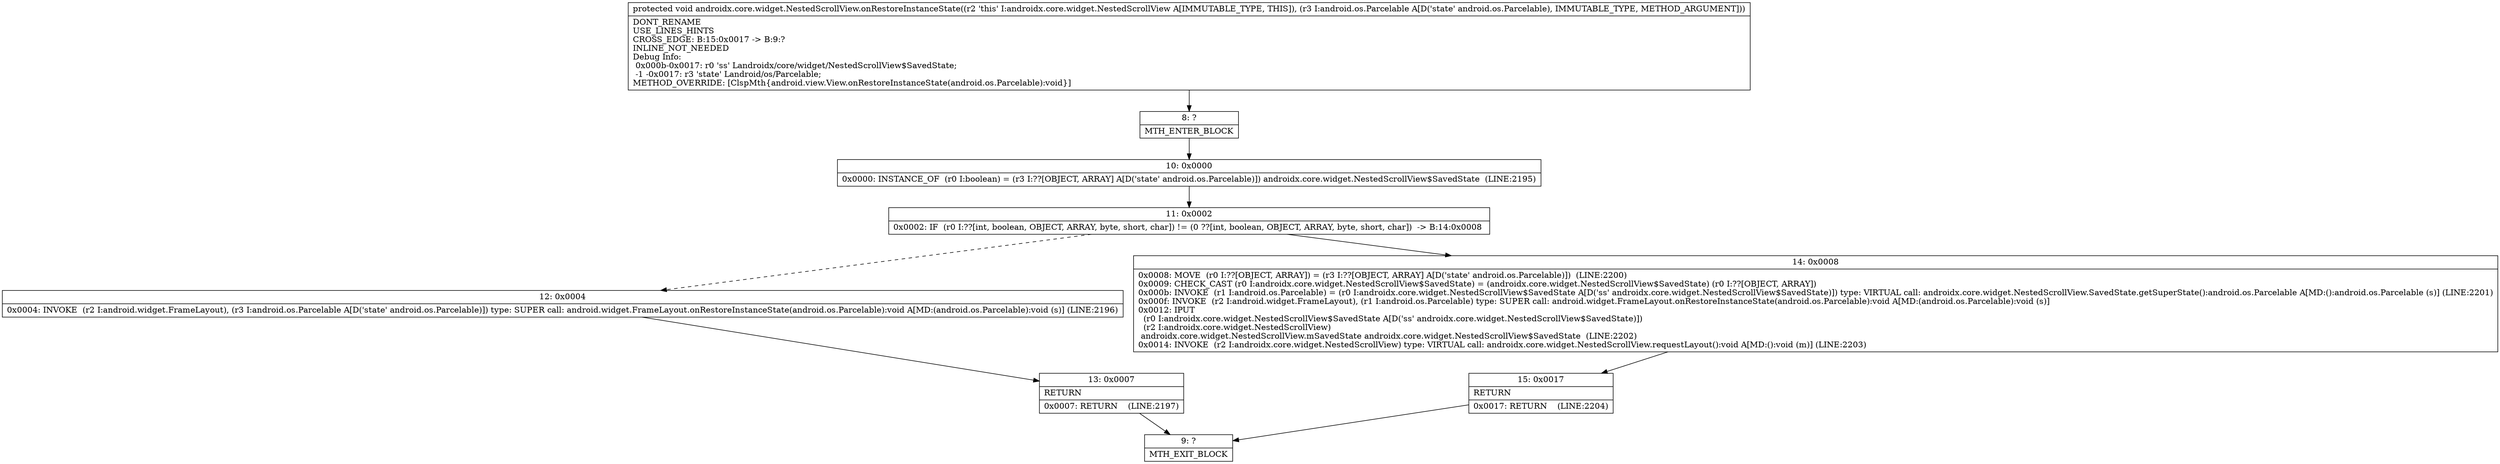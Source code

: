 digraph "CFG forandroidx.core.widget.NestedScrollView.onRestoreInstanceState(Landroid\/os\/Parcelable;)V" {
Node_8 [shape=record,label="{8\:\ ?|MTH_ENTER_BLOCK\l}"];
Node_10 [shape=record,label="{10\:\ 0x0000|0x0000: INSTANCE_OF  (r0 I:boolean) = (r3 I:??[OBJECT, ARRAY] A[D('state' android.os.Parcelable)]) androidx.core.widget.NestedScrollView$SavedState  (LINE:2195)\l}"];
Node_11 [shape=record,label="{11\:\ 0x0002|0x0002: IF  (r0 I:??[int, boolean, OBJECT, ARRAY, byte, short, char]) != (0 ??[int, boolean, OBJECT, ARRAY, byte, short, char])  \-\> B:14:0x0008 \l}"];
Node_12 [shape=record,label="{12\:\ 0x0004|0x0004: INVOKE  (r2 I:android.widget.FrameLayout), (r3 I:android.os.Parcelable A[D('state' android.os.Parcelable)]) type: SUPER call: android.widget.FrameLayout.onRestoreInstanceState(android.os.Parcelable):void A[MD:(android.os.Parcelable):void (s)] (LINE:2196)\l}"];
Node_13 [shape=record,label="{13\:\ 0x0007|RETURN\l|0x0007: RETURN    (LINE:2197)\l}"];
Node_9 [shape=record,label="{9\:\ ?|MTH_EXIT_BLOCK\l}"];
Node_14 [shape=record,label="{14\:\ 0x0008|0x0008: MOVE  (r0 I:??[OBJECT, ARRAY]) = (r3 I:??[OBJECT, ARRAY] A[D('state' android.os.Parcelable)])  (LINE:2200)\l0x0009: CHECK_CAST (r0 I:androidx.core.widget.NestedScrollView$SavedState) = (androidx.core.widget.NestedScrollView$SavedState) (r0 I:??[OBJECT, ARRAY]) \l0x000b: INVOKE  (r1 I:android.os.Parcelable) = (r0 I:androidx.core.widget.NestedScrollView$SavedState A[D('ss' androidx.core.widget.NestedScrollView$SavedState)]) type: VIRTUAL call: androidx.core.widget.NestedScrollView.SavedState.getSuperState():android.os.Parcelable A[MD:():android.os.Parcelable (s)] (LINE:2201)\l0x000f: INVOKE  (r2 I:android.widget.FrameLayout), (r1 I:android.os.Parcelable) type: SUPER call: android.widget.FrameLayout.onRestoreInstanceState(android.os.Parcelable):void A[MD:(android.os.Parcelable):void (s)]\l0x0012: IPUT  \l  (r0 I:androidx.core.widget.NestedScrollView$SavedState A[D('ss' androidx.core.widget.NestedScrollView$SavedState)])\l  (r2 I:androidx.core.widget.NestedScrollView)\l androidx.core.widget.NestedScrollView.mSavedState androidx.core.widget.NestedScrollView$SavedState  (LINE:2202)\l0x0014: INVOKE  (r2 I:androidx.core.widget.NestedScrollView) type: VIRTUAL call: androidx.core.widget.NestedScrollView.requestLayout():void A[MD:():void (m)] (LINE:2203)\l}"];
Node_15 [shape=record,label="{15\:\ 0x0017|RETURN\l|0x0017: RETURN    (LINE:2204)\l}"];
MethodNode[shape=record,label="{protected void androidx.core.widget.NestedScrollView.onRestoreInstanceState((r2 'this' I:androidx.core.widget.NestedScrollView A[IMMUTABLE_TYPE, THIS]), (r3 I:android.os.Parcelable A[D('state' android.os.Parcelable), IMMUTABLE_TYPE, METHOD_ARGUMENT]))  | DONT_RENAME\lUSE_LINES_HINTS\lCROSS_EDGE: B:15:0x0017 \-\> B:9:?\lINLINE_NOT_NEEDED\lDebug Info:\l  0x000b\-0x0017: r0 'ss' Landroidx\/core\/widget\/NestedScrollView$SavedState;\l  \-1 \-0x0017: r3 'state' Landroid\/os\/Parcelable;\lMETHOD_OVERRIDE: [ClspMth\{android.view.View.onRestoreInstanceState(android.os.Parcelable):void\}]\l}"];
MethodNode -> Node_8;Node_8 -> Node_10;
Node_10 -> Node_11;
Node_11 -> Node_12[style=dashed];
Node_11 -> Node_14;
Node_12 -> Node_13;
Node_13 -> Node_9;
Node_14 -> Node_15;
Node_15 -> Node_9;
}

